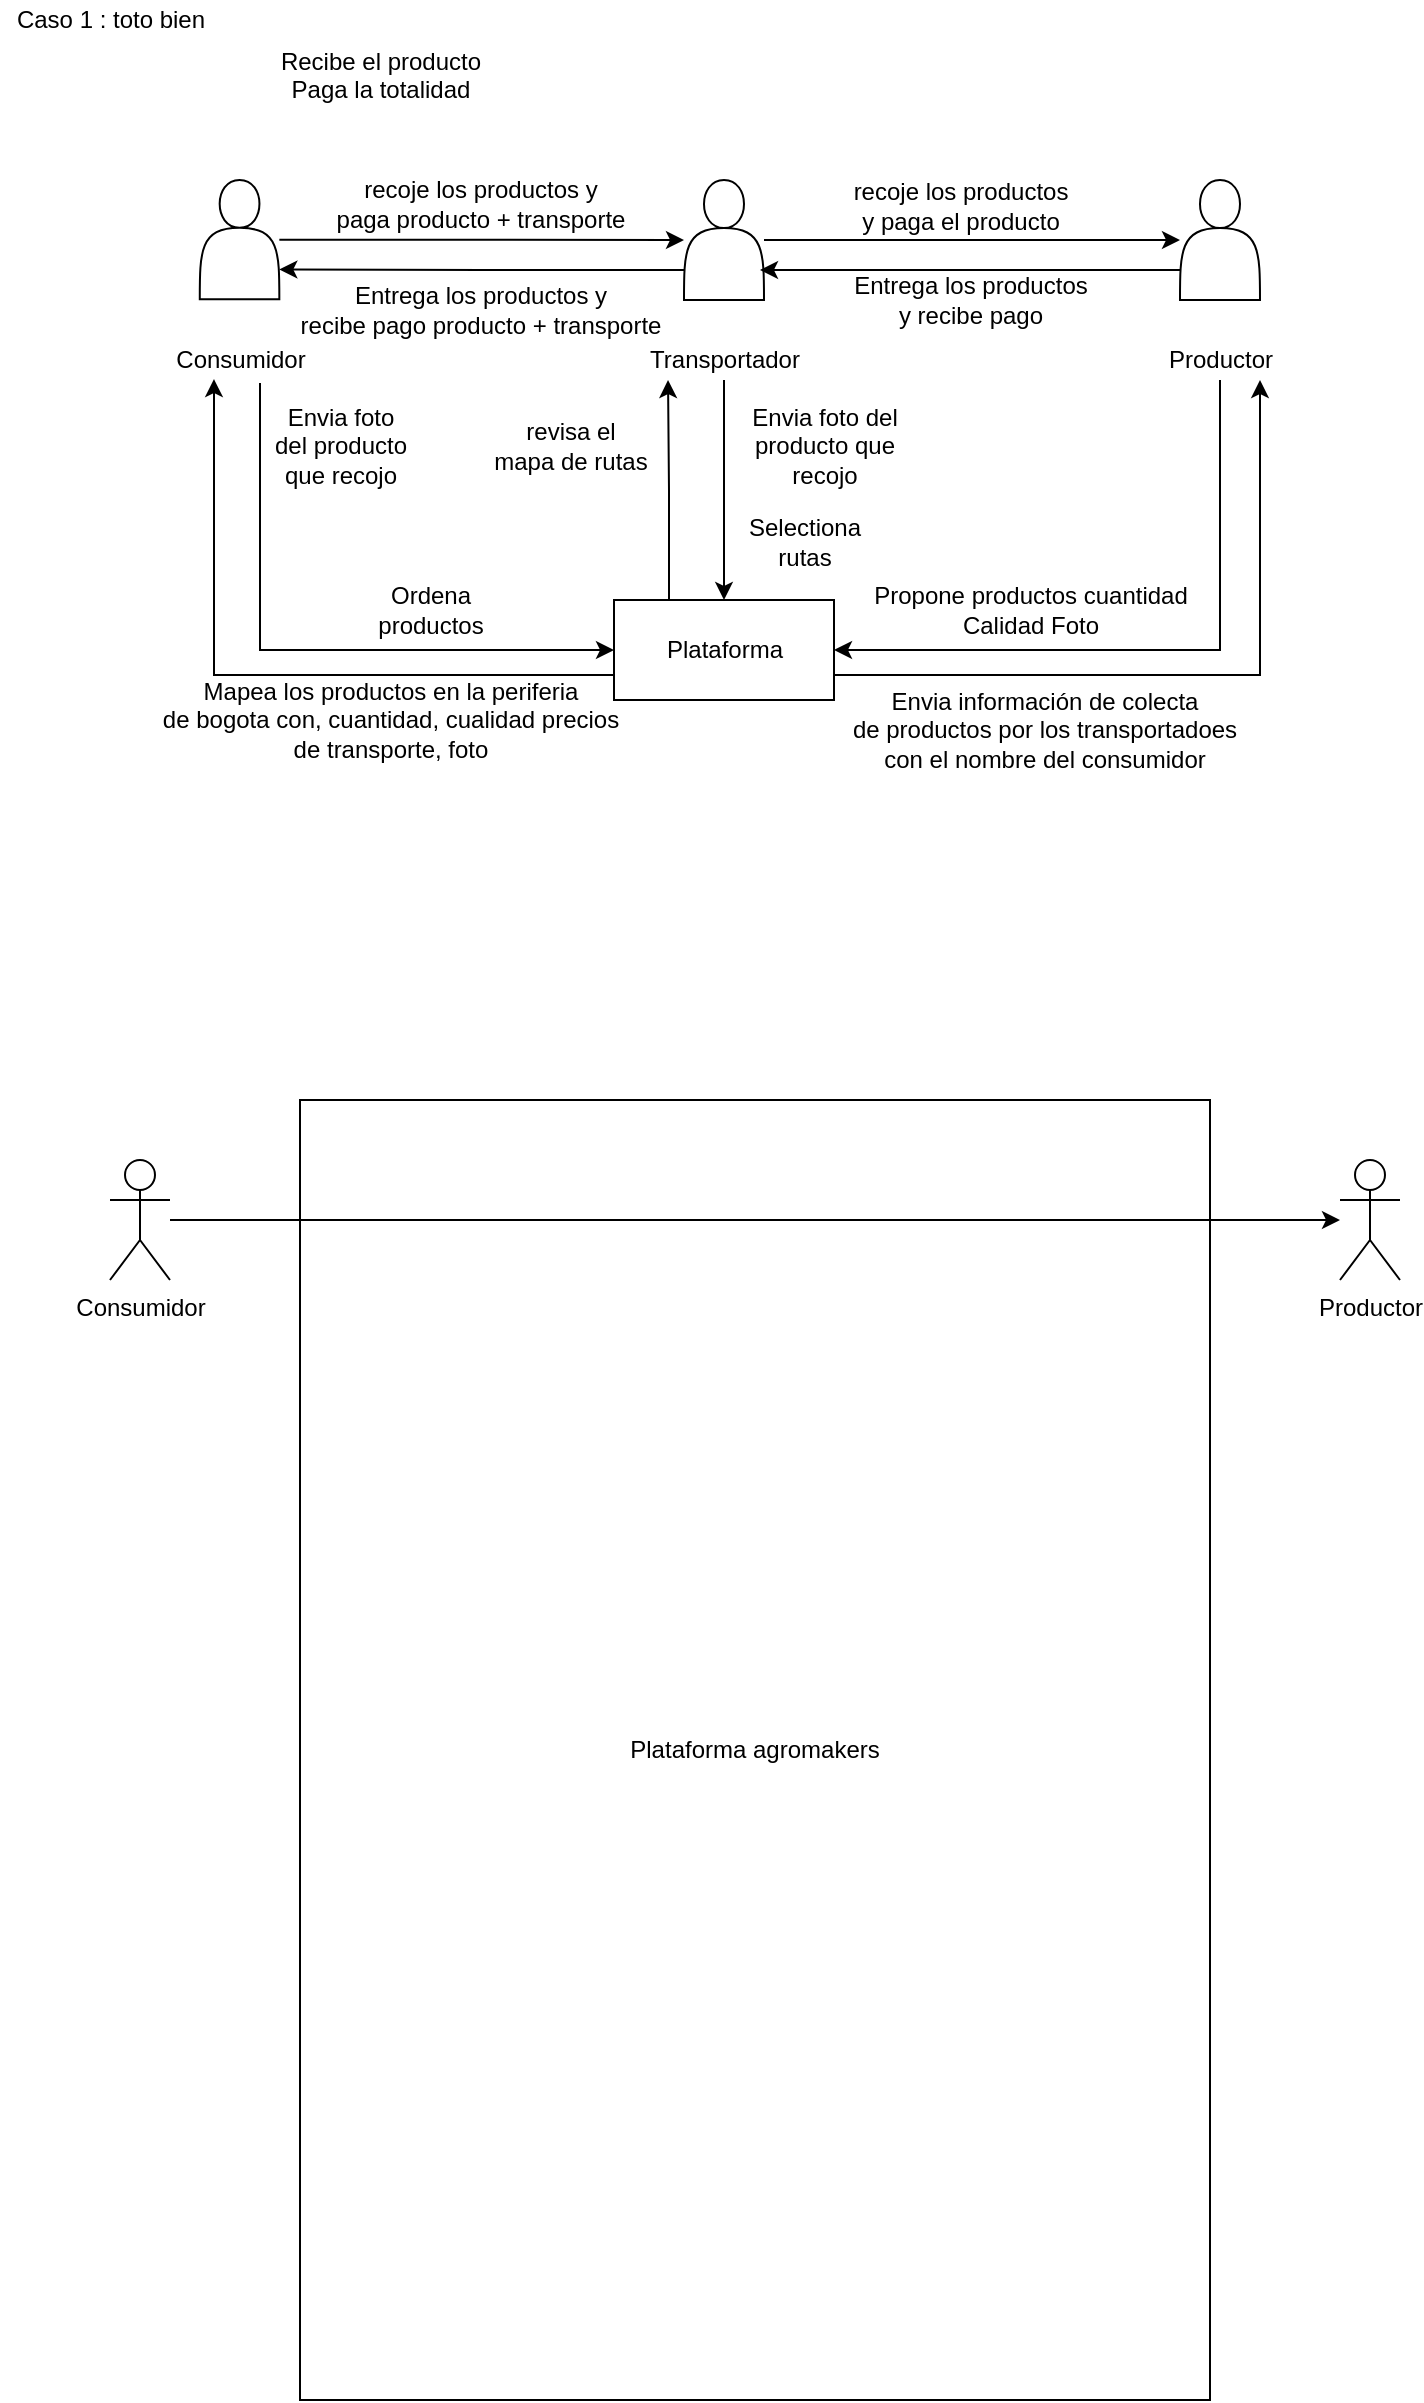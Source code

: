 <mxfile version="12.9.8" type="github">
  <diagram id="fr_rRepjxcli99Q9kd8I" name="Page-1">
    <mxGraphModel dx="1115" dy="773" grid="1" gridSize="10" guides="1" tooltips="1" connect="1" arrows="1" fold="1" page="1" pageScale="1" pageWidth="827" pageHeight="1169" math="0" shadow="0">
      <root>
        <mxCell id="0" />
        <mxCell id="1" parent="0" />
        <mxCell id="14NXw_HSZUPJ8-5zefrZ-14" value="" style="edgeStyle=orthogonalEdgeStyle;rounded=0;orthogonalLoop=1;jettySize=auto;html=1;" edge="1" parent="1" source="14NXw_HSZUPJ8-5zefrZ-12" target="14NXw_HSZUPJ8-5zefrZ-13">
          <mxGeometry relative="1" as="geometry" />
        </mxCell>
        <mxCell id="14NXw_HSZUPJ8-5zefrZ-16" value="" style="edgeStyle=orthogonalEdgeStyle;rounded=0;orthogonalLoop=1;jettySize=auto;html=1;" edge="1" parent="1" source="14NXw_HSZUPJ8-5zefrZ-13" target="14NXw_HSZUPJ8-5zefrZ-15">
          <mxGeometry relative="1" as="geometry" />
        </mxCell>
        <mxCell id="14NXw_HSZUPJ8-5zefrZ-20" value="" style="group" vertex="1" connectable="0" parent="1">
          <mxGeometry x="615" y="140" width="70" height="100" as="geometry" />
        </mxCell>
        <mxCell id="14NXw_HSZUPJ8-5zefrZ-15" value="" style="shape=actor;whiteSpace=wrap;html=1;" vertex="1" parent="14NXw_HSZUPJ8-5zefrZ-20">
          <mxGeometry x="15" width="40" height="60" as="geometry" />
        </mxCell>
        <mxCell id="14NXw_HSZUPJ8-5zefrZ-19" value="Productor" style="text;html=1;align=center;verticalAlign=middle;resizable=0;points=[];autosize=1;" vertex="1" parent="14NXw_HSZUPJ8-5zefrZ-20">
          <mxGeometry y="80" width="70" height="20" as="geometry" />
        </mxCell>
        <mxCell id="14NXw_HSZUPJ8-5zefrZ-21" value="" style="group" vertex="1" connectable="0" parent="1">
          <mxGeometry x="357" y="140" width="90" height="100" as="geometry" />
        </mxCell>
        <mxCell id="14NXw_HSZUPJ8-5zefrZ-13" value="" style="shape=actor;whiteSpace=wrap;html=1;" vertex="1" parent="14NXw_HSZUPJ8-5zefrZ-21">
          <mxGeometry x="25" width="40" height="60" as="geometry" />
        </mxCell>
        <mxCell id="14NXw_HSZUPJ8-5zefrZ-18" value="Transportador" style="text;html=1;align=center;verticalAlign=middle;resizable=0;points=[];autosize=1;" vertex="1" parent="14NXw_HSZUPJ8-5zefrZ-21">
          <mxGeometry y="80" width="90" height="20" as="geometry" />
        </mxCell>
        <mxCell id="14NXw_HSZUPJ8-5zefrZ-22" value="" style="group" vertex="1" connectable="0" parent="1">
          <mxGeometry x="120" y="140" width="271.5" height="99.45" as="geometry" />
        </mxCell>
        <mxCell id="14NXw_HSZUPJ8-5zefrZ-12" value="" style="shape=actor;whiteSpace=wrap;html=1;" vertex="1" parent="14NXw_HSZUPJ8-5zefrZ-22">
          <mxGeometry x="19.89" width="39.78" height="59.67" as="geometry" />
        </mxCell>
        <mxCell id="14NXw_HSZUPJ8-5zefrZ-17" value="Consumidor" style="text;html=1;align=center;verticalAlign=middle;resizable=0;points=[];autosize=1;" vertex="1" parent="14NXw_HSZUPJ8-5zefrZ-22">
          <mxGeometry y="79.56" width="80" height="20" as="geometry" />
        </mxCell>
        <mxCell id="14NXw_HSZUPJ8-5zefrZ-59" value="&lt;div&gt;Entrega los productos y &lt;br&gt;&lt;/div&gt;&lt;div&gt;recibe pago producto + transporte&lt;/div&gt;" style="text;html=1;align=center;verticalAlign=middle;resizable=0;points=[];autosize=1;" vertex="1" parent="14NXw_HSZUPJ8-5zefrZ-22">
          <mxGeometry x="59.674" y="49.556" width="200" height="30" as="geometry" />
        </mxCell>
        <mxCell id="14NXw_HSZUPJ8-5zefrZ-23" style="edgeStyle=orthogonalEdgeStyle;rounded=0;orthogonalLoop=1;jettySize=auto;html=1;exitX=0;exitY=0.75;exitDx=0;exitDy=0;" edge="1" parent="1" source="14NXw_HSZUPJ8-5zefrZ-15">
          <mxGeometry relative="1" as="geometry">
            <mxPoint x="420" y="185" as="targetPoint" />
          </mxGeometry>
        </mxCell>
        <mxCell id="14NXw_HSZUPJ8-5zefrZ-24" style="edgeStyle=orthogonalEdgeStyle;rounded=0;orthogonalLoop=1;jettySize=auto;html=1;exitX=0;exitY=0.75;exitDx=0;exitDy=0;entryX=1;entryY=0.75;entryDx=0;entryDy=0;" edge="1" parent="1" source="14NXw_HSZUPJ8-5zefrZ-13" target="14NXw_HSZUPJ8-5zefrZ-12">
          <mxGeometry relative="1" as="geometry" />
        </mxCell>
        <UserObject label="Plataforma agromakers" treeRoot="1" id="14NXw_HSZUPJ8-5zefrZ-25">
          <mxCell style="whiteSpace=wrap;html=1;align=center;treeFolding=1;treeMoving=1;newEdgeStyle={&quot;edgeStyle&quot;:&quot;elbowEdgeStyle&quot;,&quot;startArrow&quot;:&quot;none&quot;,&quot;endArrow&quot;:&quot;none&quot;};" vertex="1" parent="1">
            <mxGeometry x="190" y="600" width="455" height="650" as="geometry" />
          </mxCell>
        </UserObject>
        <mxCell id="14NXw_HSZUPJ8-5zefrZ-26" value="&lt;div&gt;Recibe el producto&lt;/div&gt;&lt;div&gt;Paga la totalidad&lt;/div&gt;&lt;div&gt;&lt;br&gt;&lt;/div&gt;" style="text;html=1;align=center;verticalAlign=middle;resizable=0;points=[];autosize=1;" vertex="1" parent="1">
          <mxGeometry x="170" y="70" width="120" height="50" as="geometry" />
        </mxCell>
        <mxCell id="14NXw_HSZUPJ8-5zefrZ-29" value="" style="edgeStyle=orthogonalEdgeStyle;rounded=0;orthogonalLoop=1;jettySize=auto;html=1;" edge="1" parent="1" source="14NXw_HSZUPJ8-5zefrZ-27" target="14NXw_HSZUPJ8-5zefrZ-28">
          <mxGeometry relative="1" as="geometry" />
        </mxCell>
        <mxCell id="14NXw_HSZUPJ8-5zefrZ-27" value="Consumidor" style="shape=umlActor;verticalLabelPosition=bottom;labelBackgroundColor=#ffffff;verticalAlign=top;html=1;" vertex="1" parent="1">
          <mxGeometry x="95" y="630" width="30" height="60" as="geometry" />
        </mxCell>
        <mxCell id="14NXw_HSZUPJ8-5zefrZ-28" value="Productor" style="shape=umlActor;verticalLabelPosition=bottom;labelBackgroundColor=#ffffff;verticalAlign=top;html=1;" vertex="1" parent="1">
          <mxGeometry x="710" y="630" width="30" height="60" as="geometry" />
        </mxCell>
        <mxCell id="14NXw_HSZUPJ8-5zefrZ-30" value="&lt;div&gt;Caso 1 : toto bien&lt;br&gt;&lt;/div&gt;" style="text;html=1;align=center;verticalAlign=middle;resizable=0;points=[];autosize=1;" vertex="1" parent="1">
          <mxGeometry x="40" y="50" width="110" height="20" as="geometry" />
        </mxCell>
        <mxCell id="14NXw_HSZUPJ8-5zefrZ-36" style="edgeStyle=orthogonalEdgeStyle;rounded=0;orthogonalLoop=1;jettySize=auto;html=1;exitX=0;exitY=0.75;exitDx=0;exitDy=0;" edge="1" parent="1" source="14NXw_HSZUPJ8-5zefrZ-34" target="14NXw_HSZUPJ8-5zefrZ-17">
          <mxGeometry relative="1" as="geometry">
            <Array as="points">
              <mxPoint x="147" y="388" />
            </Array>
          </mxGeometry>
        </mxCell>
        <mxCell id="14NXw_HSZUPJ8-5zefrZ-40" value="&lt;div&gt;Mapea los productos en la periferia &lt;br&gt;de bogota con, cuantidad, cualidad precios&lt;/div&gt;&lt;div&gt; de transporte, foto&lt;br&gt;&lt;/div&gt;" style="text;html=1;align=center;verticalAlign=middle;resizable=0;points=[];" vertex="1" connectable="0" parent="14NXw_HSZUPJ8-5zefrZ-36">
          <mxGeometry x="-0.445" y="3" relative="1" as="geometry">
            <mxPoint x="-16" y="19.5" as="offset" />
          </mxGeometry>
        </mxCell>
        <mxCell id="14NXw_HSZUPJ8-5zefrZ-45" style="edgeStyle=orthogonalEdgeStyle;rounded=0;orthogonalLoop=1;jettySize=auto;html=1;exitX=1;exitY=0.75;exitDx=0;exitDy=0;" edge="1" parent="1" source="14NXw_HSZUPJ8-5zefrZ-34" target="14NXw_HSZUPJ8-5zefrZ-19">
          <mxGeometry relative="1" as="geometry">
            <Array as="points">
              <mxPoint x="670" y="388" />
            </Array>
          </mxGeometry>
        </mxCell>
        <mxCell id="14NXw_HSZUPJ8-5zefrZ-51" style="edgeStyle=orthogonalEdgeStyle;rounded=0;orthogonalLoop=1;jettySize=auto;html=1;exitX=0.25;exitY=0;exitDx=0;exitDy=0;entryX=0.189;entryY=1;entryDx=0;entryDy=0;entryPerimeter=0;" edge="1" parent="1" source="14NXw_HSZUPJ8-5zefrZ-34" target="14NXw_HSZUPJ8-5zefrZ-18">
          <mxGeometry relative="1" as="geometry" />
        </mxCell>
        <mxCell id="14NXw_HSZUPJ8-5zefrZ-34" value="Plataforma" style="html=1;" vertex="1" parent="1">
          <mxGeometry x="347" y="350" width="110" height="50" as="geometry" />
        </mxCell>
        <mxCell id="14NXw_HSZUPJ8-5zefrZ-35" style="edgeStyle=orthogonalEdgeStyle;rounded=0;orthogonalLoop=1;jettySize=auto;html=1;entryX=0;entryY=0.5;entryDx=0;entryDy=0;exitX=0.625;exitY=1.1;exitDx=0;exitDy=0;exitPerimeter=0;" edge="1" parent="1" source="14NXw_HSZUPJ8-5zefrZ-17" target="14NXw_HSZUPJ8-5zefrZ-34">
          <mxGeometry relative="1" as="geometry">
            <Array as="points">
              <mxPoint x="170" y="375" />
            </Array>
          </mxGeometry>
        </mxCell>
        <mxCell id="14NXw_HSZUPJ8-5zefrZ-37" value="&lt;div&gt;Ordena &lt;br&gt;&lt;/div&gt;&lt;div&gt;productos&lt;/div&gt;" style="text;html=1;align=center;verticalAlign=middle;resizable=0;points=[];autosize=1;" vertex="1" parent="1">
          <mxGeometry x="220" y="340" width="70" height="30" as="geometry" />
        </mxCell>
        <mxCell id="14NXw_HSZUPJ8-5zefrZ-43" style="edgeStyle=orthogonalEdgeStyle;rounded=0;orthogonalLoop=1;jettySize=auto;html=1;entryX=1;entryY=0.5;entryDx=0;entryDy=0;" edge="1" parent="1" source="14NXw_HSZUPJ8-5zefrZ-19" target="14NXw_HSZUPJ8-5zefrZ-34">
          <mxGeometry relative="1" as="geometry">
            <Array as="points">
              <mxPoint x="650" y="375" />
            </Array>
          </mxGeometry>
        </mxCell>
        <mxCell id="14NXw_HSZUPJ8-5zefrZ-46" value="&lt;div&gt;Propone productos cuantidad&lt;/div&gt;&lt;div&gt;Calidad Foto&lt;br&gt;&lt;/div&gt;" style="text;html=1;align=center;verticalAlign=middle;resizable=0;points=[];autosize=1;" vertex="1" parent="1">
          <mxGeometry x="470" y="340" width="170" height="30" as="geometry" />
        </mxCell>
        <mxCell id="14NXw_HSZUPJ8-5zefrZ-47" value="&lt;div&gt;Envia información de colecta &lt;br&gt;&lt;/div&gt;&lt;div&gt;de productos por los transportadoes &lt;br&gt;&lt;/div&gt;&lt;div&gt;con el nombre del consumidor&lt;/div&gt;" style="text;html=1;align=center;verticalAlign=middle;resizable=0;points=[];autosize=1;" vertex="1" parent="1">
          <mxGeometry x="457" y="390" width="210" height="50" as="geometry" />
        </mxCell>
        <mxCell id="14NXw_HSZUPJ8-5zefrZ-48" value="&lt;div&gt;recoje los productos &lt;br&gt;&lt;/div&gt;&lt;div&gt;y paga el producto&lt;/div&gt;" style="text;html=1;align=center;verticalAlign=middle;resizable=0;points=[];autosize=1;" vertex="1" parent="1">
          <mxGeometry x="460" y="138" width="120" height="30" as="geometry" />
        </mxCell>
        <mxCell id="14NXw_HSZUPJ8-5zefrZ-49" style="edgeStyle=orthogonalEdgeStyle;rounded=0;orthogonalLoop=1;jettySize=auto;html=1;entryX=0.5;entryY=0;entryDx=0;entryDy=0;" edge="1" parent="1" source="14NXw_HSZUPJ8-5zefrZ-18" target="14NXw_HSZUPJ8-5zefrZ-34">
          <mxGeometry relative="1" as="geometry" />
        </mxCell>
        <mxCell id="14NXw_HSZUPJ8-5zefrZ-50" value="&lt;div&gt;Envia foto del &lt;br&gt;&lt;/div&gt;&lt;div&gt;producto que &lt;br&gt;&lt;/div&gt;&lt;div&gt;recojo&lt;/div&gt;" style="text;html=1;align=center;verticalAlign=middle;resizable=0;points=[];autosize=1;" vertex="1" parent="1">
          <mxGeometry x="407" y="248" width="90" height="50" as="geometry" />
        </mxCell>
        <mxCell id="14NXw_HSZUPJ8-5zefrZ-52" value="&lt;div&gt;revisa el &lt;br&gt;&lt;/div&gt;&lt;div&gt;mapa de rutas&lt;/div&gt;" style="text;html=1;align=center;verticalAlign=middle;resizable=0;points=[];autosize=1;" vertex="1" parent="1">
          <mxGeometry x="280" y="258" width="90" height="30" as="geometry" />
        </mxCell>
        <mxCell id="14NXw_HSZUPJ8-5zefrZ-53" value="&lt;div&gt;Selectiona &lt;br&gt;&lt;/div&gt;&lt;div&gt;rutas&lt;/div&gt;" style="text;html=1;align=center;verticalAlign=middle;resizable=0;points=[];autosize=1;" vertex="1" parent="1">
          <mxGeometry x="407" y="306" width="70" height="30" as="geometry" />
        </mxCell>
        <mxCell id="14NXw_HSZUPJ8-5zefrZ-54" value="&lt;div&gt;Entrega los productos &lt;br&gt;&lt;/div&gt;&lt;div&gt;y recibe pago&lt;/div&gt;" style="text;html=1;align=center;verticalAlign=middle;resizable=0;points=[];autosize=1;" vertex="1" parent="1">
          <mxGeometry x="460" y="185" width="130" height="30" as="geometry" />
        </mxCell>
        <mxCell id="14NXw_HSZUPJ8-5zefrZ-57" value="&lt;div&gt;recoje los productos y &lt;br&gt;&lt;/div&gt;&lt;div&gt;paga producto + transporte&lt;/div&gt;" style="text;html=1;align=center;verticalAlign=middle;resizable=0;points=[];autosize=1;" vertex="1" parent="1">
          <mxGeometry x="199.675" y="137.002" width="160" height="30" as="geometry" />
        </mxCell>
        <mxCell id="14NXw_HSZUPJ8-5zefrZ-61" value="&lt;div&gt;Envia foto &lt;br&gt;&lt;/div&gt;&lt;div&gt;del producto &lt;br&gt;&lt;/div&gt;&lt;div&gt;que recojo&lt;br&gt;&lt;/div&gt;" style="text;html=1;align=center;verticalAlign=middle;resizable=0;points=[];autosize=1;" vertex="1" parent="1">
          <mxGeometry x="170" y="248" width="80" height="50" as="geometry" />
        </mxCell>
      </root>
    </mxGraphModel>
  </diagram>
</mxfile>
